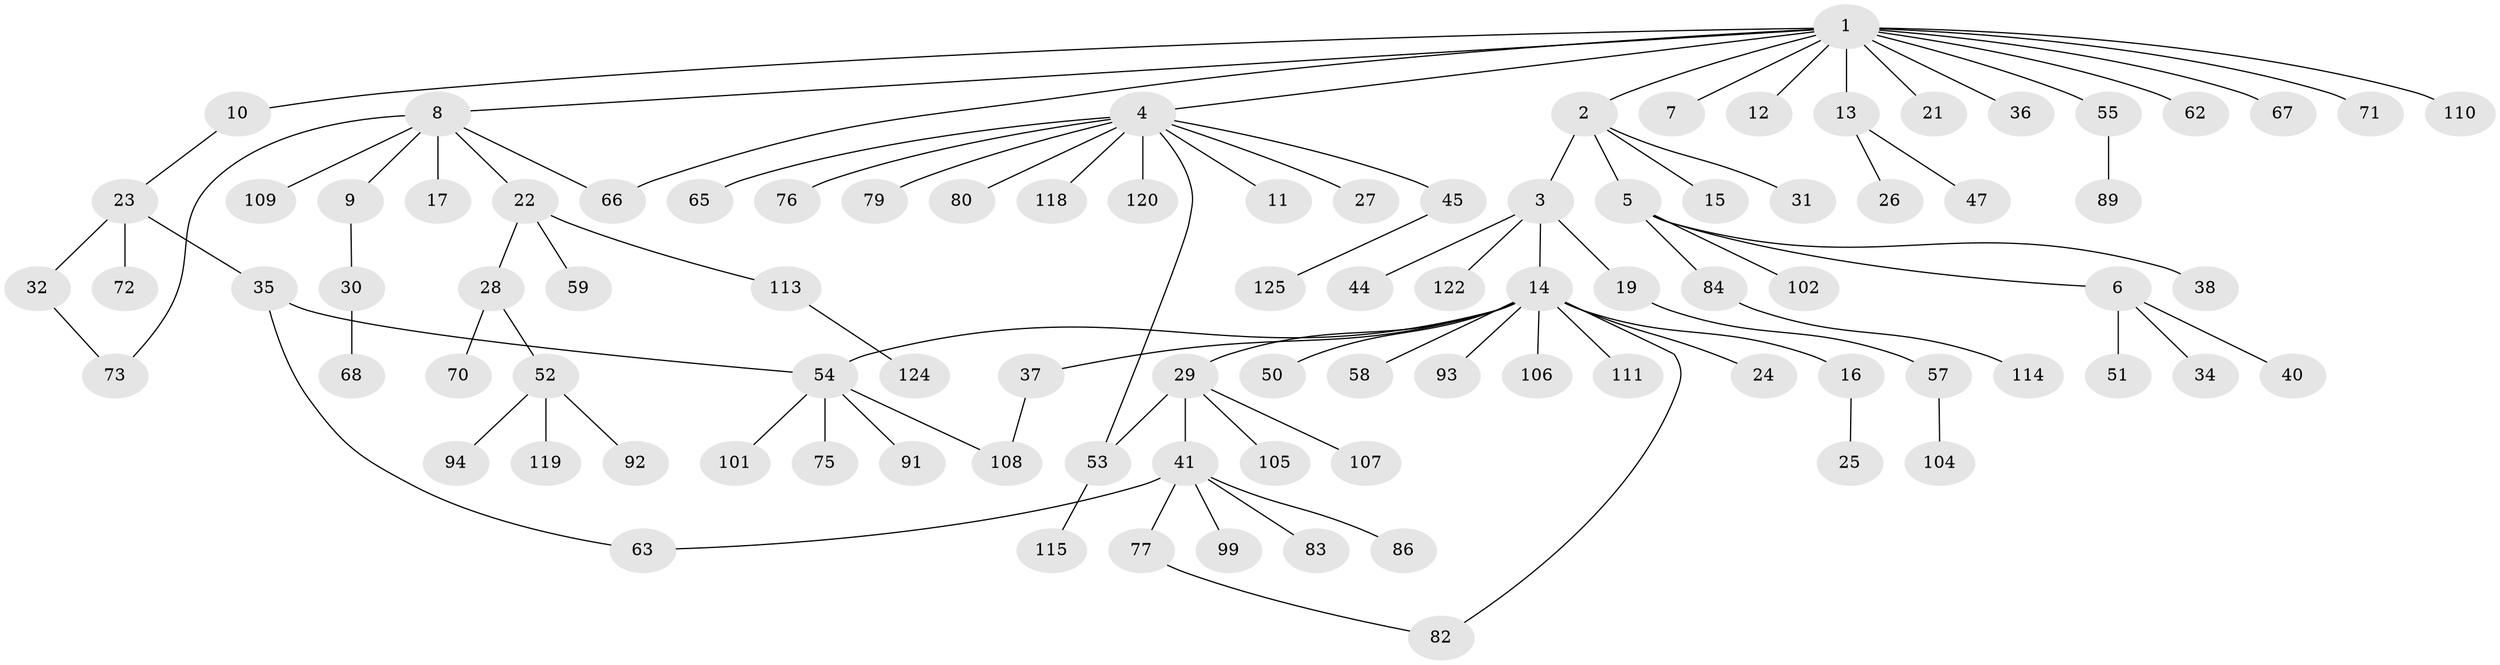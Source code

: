 // Generated by graph-tools (version 1.1) at 2025/23/03/03/25 07:23:54]
// undirected, 93 vertices, 99 edges
graph export_dot {
graph [start="1"]
  node [color=gray90,style=filled];
  1 [super="+56"];
  2 [super="+39"];
  3 [super="+60"];
  4 [super="+42"];
  5 [super="+33"];
  6;
  7;
  8 [super="+43"];
  9 [super="+95"];
  10;
  11;
  12;
  13 [super="+18"];
  14 [super="+20"];
  15;
  16 [super="+78"];
  17;
  19;
  21;
  22 [super="+121"];
  23 [super="+117"];
  24 [super="+123"];
  25 [super="+103"];
  26;
  27;
  28 [super="+64"];
  29 [super="+85"];
  30 [super="+112"];
  31 [super="+48"];
  32 [super="+49"];
  34 [super="+96"];
  35 [super="+98"];
  36;
  37 [super="+87"];
  38 [super="+46"];
  40;
  41 [super="+74"];
  44;
  45 [super="+61"];
  47;
  50;
  51;
  52 [super="+81"];
  53 [super="+97"];
  54 [super="+90"];
  55;
  57 [super="+100"];
  58;
  59;
  62;
  63;
  65;
  66 [super="+69"];
  67;
  68;
  70;
  71;
  72 [super="+88"];
  73;
  75;
  76 [super="+116"];
  77;
  79;
  80;
  82;
  83;
  84;
  86;
  89;
  91;
  92;
  93;
  94;
  99;
  101;
  102;
  104;
  105;
  106;
  107;
  108;
  109;
  110;
  111;
  113;
  114;
  115;
  118;
  119;
  120;
  122;
  124;
  125;
  1 -- 2;
  1 -- 4;
  1 -- 7;
  1 -- 8;
  1 -- 10;
  1 -- 12;
  1 -- 13;
  1 -- 21;
  1 -- 36;
  1 -- 55;
  1 -- 62;
  1 -- 67;
  1 -- 110;
  1 -- 71;
  1 -- 66;
  2 -- 3;
  2 -- 5;
  2 -- 15;
  2 -- 31;
  3 -- 14;
  3 -- 19;
  3 -- 44;
  3 -- 122;
  4 -- 11;
  4 -- 27;
  4 -- 65;
  4 -- 76;
  4 -- 45;
  4 -- 79;
  4 -- 80;
  4 -- 53;
  4 -- 118;
  4 -- 120;
  5 -- 6;
  5 -- 38;
  5 -- 84;
  5 -- 102;
  6 -- 34;
  6 -- 40;
  6 -- 51;
  8 -- 9;
  8 -- 17;
  8 -- 22;
  8 -- 73;
  8 -- 109;
  8 -- 66;
  9 -- 30;
  10 -- 23;
  13 -- 26;
  13 -- 47;
  14 -- 16;
  14 -- 58;
  14 -- 93;
  14 -- 106;
  14 -- 111;
  14 -- 50;
  14 -- 82;
  14 -- 37;
  14 -- 54;
  14 -- 24;
  14 -- 29;
  16 -- 25;
  19 -- 57;
  22 -- 28;
  22 -- 59;
  22 -- 113;
  23 -- 32;
  23 -- 35;
  23 -- 72;
  28 -- 52;
  28 -- 70;
  29 -- 41;
  29 -- 53;
  29 -- 105;
  29 -- 107;
  30 -- 68;
  32 -- 73;
  35 -- 54;
  35 -- 63;
  37 -- 108;
  41 -- 63;
  41 -- 77;
  41 -- 83;
  41 -- 86;
  41 -- 99;
  45 -- 125;
  52 -- 119;
  52 -- 94;
  52 -- 92;
  53 -- 115;
  54 -- 75;
  54 -- 91;
  54 -- 101;
  54 -- 108;
  55 -- 89;
  57 -- 104;
  77 -- 82;
  84 -- 114;
  113 -- 124;
}
